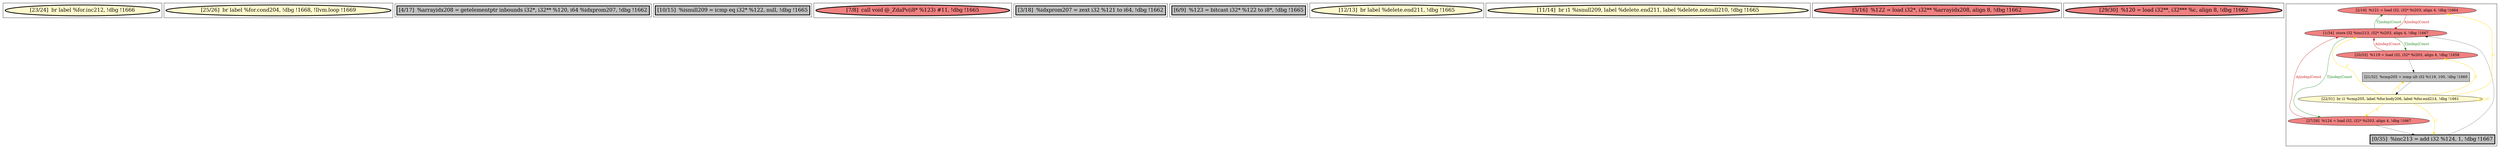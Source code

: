 
digraph G {





subgraph cluster11 {


node5742 [penwidth=3.0,fontsize=20,fillcolor=lemonchiffon,label="[23/24]  br label %for.inc212, !dbg !1666",shape=ellipse,style=filled ]



}

subgraph cluster10 {


node5741 [penwidth=3.0,fontsize=20,fillcolor=lemonchiffon,label="[25/26]  br label %for.cond204, !dbg !1668, !llvm.loop !1669",shape=ellipse,style=filled ]



}

subgraph cluster9 {


node5740 [penwidth=3.0,fontsize=20,fillcolor=grey,label="[4/17]  %arrayidx208 = getelementptr inbounds i32*, i32** %120, i64 %idxprom207, !dbg !1662",shape=rectangle,style=filled ]



}

subgraph cluster8 {


node5739 [penwidth=3.0,fontsize=20,fillcolor=grey,label="[10/15]  %isnull209 = icmp eq i32* %122, null, !dbg !1665",shape=rectangle,style=filled ]



}

subgraph cluster7 {


node5738 [penwidth=3.0,fontsize=20,fillcolor=lightcoral,label="[7/8]  call void @_ZdaPv(i8* %123) #11, !dbg !1665",shape=ellipse,style=filled ]



}

subgraph cluster6 {


node5737 [penwidth=3.0,fontsize=20,fillcolor=grey,label="[3/18]  %idxprom207 = zext i32 %121 to i64, !dbg !1662",shape=rectangle,style=filled ]



}

subgraph cluster0 {


node5725 [penwidth=3.0,fontsize=20,fillcolor=grey,label="[6/9]  %123 = bitcast i32* %122 to i8*, !dbg !1665",shape=rectangle,style=filled ]



}

subgraph cluster5 {


node5736 [penwidth=3.0,fontsize=20,fillcolor=lemonchiffon,label="[12/13]  br label %delete.end211, !dbg !1665",shape=ellipse,style=filled ]



}

subgraph cluster1 {


node5726 [penwidth=3.0,fontsize=20,fillcolor=lemonchiffon,label="[11/14]  br i1 %isnull209, label %delete.end211, label %delete.notnull210, !dbg !1665",shape=ellipse,style=filled ]



}

subgraph cluster2 {


node5727 [penwidth=3.0,fontsize=20,fillcolor=lightcoral,label="[5/16]  %122 = load i32*, i32** %arrayidx208, align 8, !dbg !1662",shape=ellipse,style=filled ]



}

subgraph cluster3 {


node5728 [penwidth=3.0,fontsize=20,fillcolor=lightcoral,label="[29/30]  %120 = load i32**, i32*** %c, align 8, !dbg !1662",shape=ellipse,style=filled ]



}

subgraph cluster4 {


node5729 [fillcolor=lightcoral,label="[2/19]  %121 = load i32, i32* %i203, align 4, !dbg !1664",shape=ellipse,style=filled ]
node5730 [fillcolor=lightcoral,label="[27/28]  %124 = load i32, i32* %i203, align 4, !dbg !1667",shape=ellipse,style=filled ]
node5734 [fillcolor=lightcoral,label="[20/33]  %119 = load i32, i32* %i203, align 4, !dbg !1658",shape=ellipse,style=filled ]
node5735 [fillcolor=grey,label="[21/32]  %cmp205 = icmp ult i32 %119, 100, !dbg !1660",shape=rectangle,style=filled ]
node5731 [penwidth=3.0,fontsize=20,fillcolor=grey,label="[0/35]  %inc213 = add i32 %124, 1, !dbg !1667",shape=rectangle,style=filled ]
node5732 [fillcolor=lightcoral,label="[1/34]  store i32 %inc213, i32* %i203, align 4, !dbg !1667",shape=ellipse,style=filled ]
node5733 [fillcolor=lemonchiffon,label="[22/31]  br i1 %cmp205, label %for.body206, label %for.end214, !dbg !1661",shape=ellipse,style=filled ]

node5733->node5732 [style=solid,color=gold,label="C",penwidth=1.0,fontcolor=gold ]
node5733->node5734 [style=solid,color=gold,label="C",penwidth=1.0,fontcolor=gold ]
node5732->node5729 [style=solid,color=forestgreen,label="T|indep|Const",penwidth=1.0,fontcolor=forestgreen ]
node5733->node5729 [style=solid,color=gold,label="C",penwidth=1.0,fontcolor=gold ]
node5730->node5732 [style=solid,color=firebrick3,label="A|indep|Const",penwidth=1.0,fontcolor=firebrick3 ]
node5731->node5732 [style=solid,color=black,label="",penwidth=0.5,fontcolor=black ]
node5732->node5730 [style=solid,color=forestgreen,label="T|indep|Const",penwidth=1.0,fontcolor=forestgreen ]
node5729->node5732 [style=solid,color=firebrick3,label="A|indep|Const",penwidth=1.0,fontcolor=firebrick3 ]
node5732->node5734 [style=solid,color=forestgreen,label="T|indep|Const",penwidth=1.0,fontcolor=forestgreen ]
node5733->node5731 [style=solid,color=gold,label="C",penwidth=1.0,fontcolor=gold ]
node5734->node5735 [style=solid,color=black,label="",penwidth=0.5,fontcolor=black ]
node5735->node5733 [style=solid,color=black,label="",penwidth=0.5,fontcolor=black ]
node5733->node5735 [style=solid,color=gold,label="C",penwidth=1.0,fontcolor=gold ]
node5730->node5731 [style=solid,color=black,label="",penwidth=0.5,fontcolor=black ]
node5734->node5732 [style=solid,color=firebrick3,label="A|indep|Const",penwidth=1.0,fontcolor=firebrick3 ]
node5733->node5730 [style=solid,color=gold,label="C",penwidth=1.0,fontcolor=gold ]
node5733->node5733 [style=solid,color=gold,label="C",penwidth=1.0,fontcolor=gold ]


}

}
